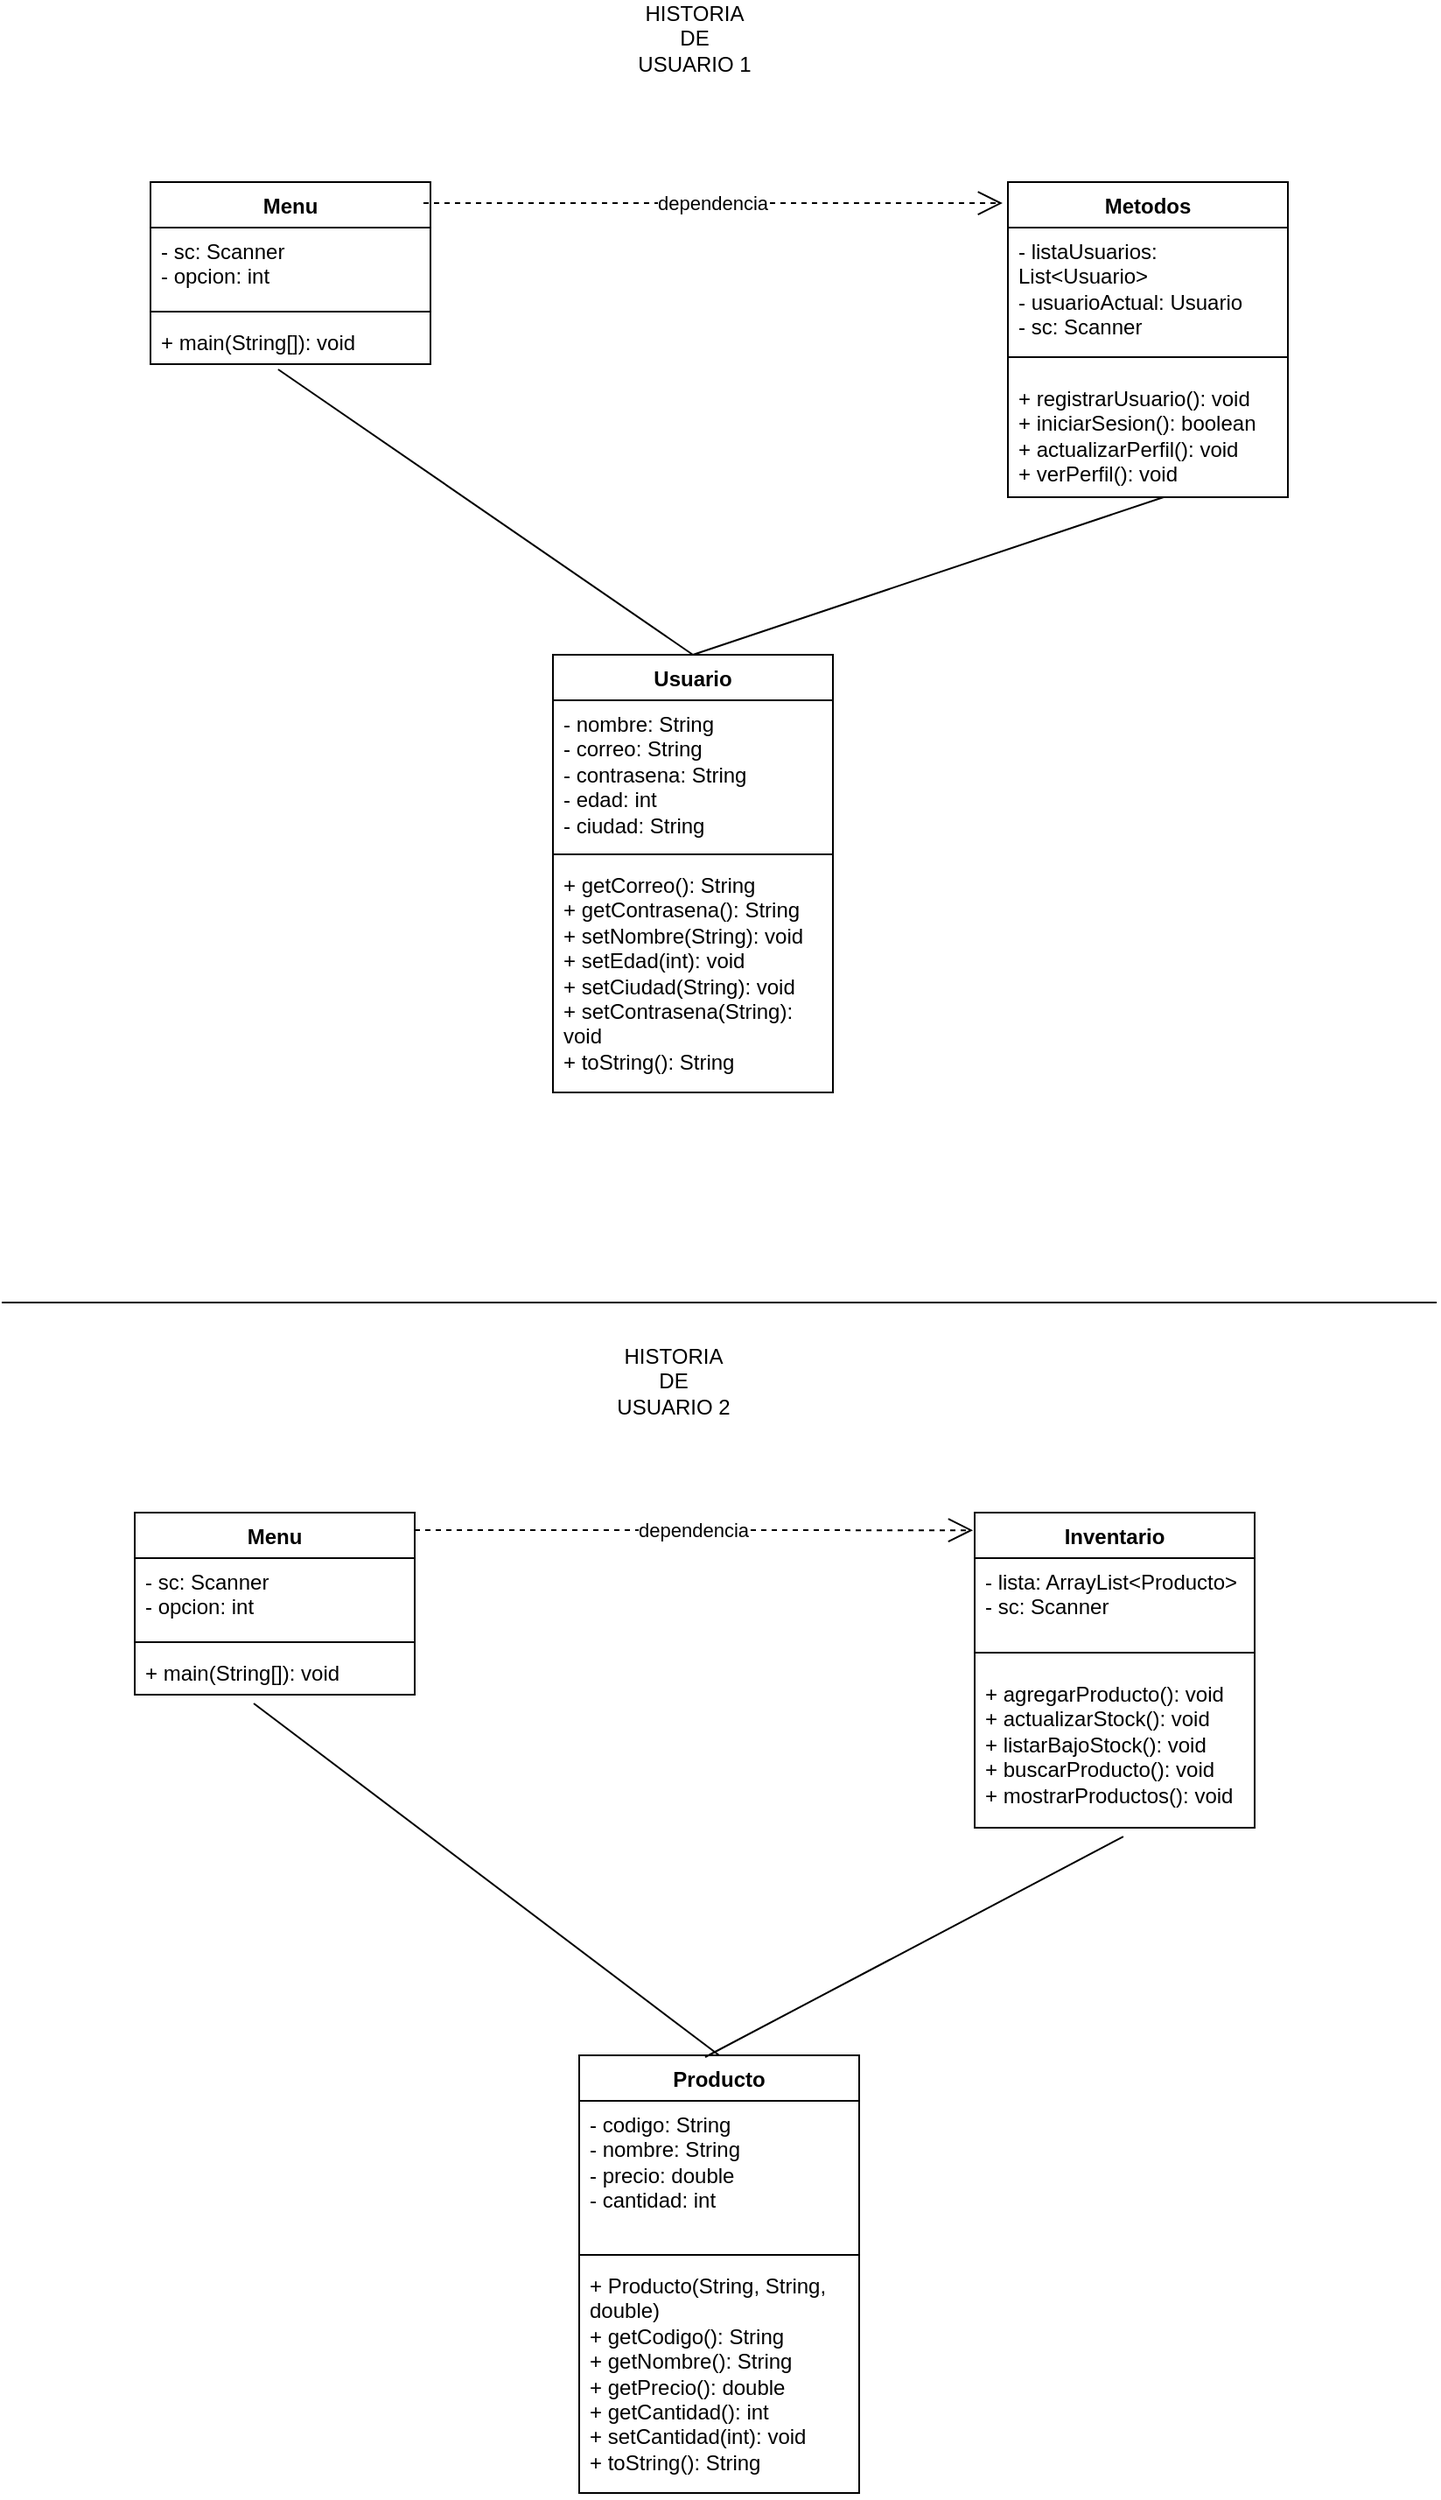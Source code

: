 <mxfile version="27.2.0">
  <diagram name="Página-1" id="wz_fZi8JQRfxLl_Bvb5L">
    <mxGraphModel dx="1426" dy="791" grid="1" gridSize="10" guides="1" tooltips="1" connect="1" arrows="1" fold="1" page="1" pageScale="1" pageWidth="827" pageHeight="1169" math="0" shadow="0">
      <root>
        <mxCell id="0" />
        <mxCell id="1" parent="0" />
        <mxCell id="9_u5ZcmCHQjD2-rMv_rn-1" value="Usuario&lt;div&gt;&lt;br&gt;&lt;/div&gt;" style="swimlane;fontStyle=1;align=center;verticalAlign=top;childLayout=stackLayout;horizontal=1;startSize=26;horizontalStack=0;resizeParent=1;resizeParentMax=0;resizeLast=0;collapsible=1;marginBottom=0;whiteSpace=wrap;html=1;" parent="1" vertex="1">
          <mxGeometry x="319" y="390" width="160" height="250" as="geometry" />
        </mxCell>
        <mxCell id="9_u5ZcmCHQjD2-rMv_rn-2" value="&lt;div&gt;- nombre: String&amp;nbsp; &amp;nbsp; &amp;nbsp; &amp;nbsp; &amp;nbsp;&lt;/div&gt;&lt;div&gt;- correo: String&amp;nbsp; &amp;nbsp; &amp;nbsp; &amp;nbsp; &amp;nbsp;&lt;/div&gt;&lt;div&gt;- contrasena: String&lt;/div&gt;&lt;div&gt;- edad: int&lt;/div&gt;&lt;div&gt;- ciudad: String&lt;/div&gt;" style="text;strokeColor=none;fillColor=none;align=left;verticalAlign=top;spacingLeft=4;spacingRight=4;overflow=hidden;rotatable=0;points=[[0,0.5],[1,0.5]];portConstraint=eastwest;whiteSpace=wrap;html=1;" parent="9_u5ZcmCHQjD2-rMv_rn-1" vertex="1">
          <mxGeometry y="26" width="160" height="84" as="geometry" />
        </mxCell>
        <mxCell id="9_u5ZcmCHQjD2-rMv_rn-3" value="" style="line;strokeWidth=1;fillColor=none;align=left;verticalAlign=middle;spacingTop=-1;spacingLeft=3;spacingRight=3;rotatable=0;labelPosition=right;points=[];portConstraint=eastwest;strokeColor=inherit;" parent="9_u5ZcmCHQjD2-rMv_rn-1" vertex="1">
          <mxGeometry y="110" width="160" height="8" as="geometry" />
        </mxCell>
        <mxCell id="9_u5ZcmCHQjD2-rMv_rn-4" value="&lt;div&gt;+ getCorreo(): String&lt;/div&gt;&lt;div&gt;+ getContrasena(): String&lt;/div&gt;&lt;div&gt;+ setNombre(String): void&lt;/div&gt;&lt;div&gt;+ setEdad(int): void&lt;/div&gt;&lt;div&gt;+ setCiudad(String): void&lt;/div&gt;&lt;div&gt;+ setContrasena(String): void&lt;/div&gt;&lt;div&gt;+ toString(): String&lt;/div&gt;" style="text;strokeColor=none;fillColor=none;align=left;verticalAlign=top;spacingLeft=4;spacingRight=4;overflow=hidden;rotatable=0;points=[[0,0.5],[1,0.5]];portConstraint=eastwest;whiteSpace=wrap;html=1;" parent="9_u5ZcmCHQjD2-rMv_rn-1" vertex="1">
          <mxGeometry y="118" width="160" height="132" as="geometry" />
        </mxCell>
        <mxCell id="9_u5ZcmCHQjD2-rMv_rn-5" value="M&lt;span style=&quot;background-color: transparent; color: light-dark(rgb(0, 0, 0), rgb(255, 255, 255));&quot;&gt;etodos&lt;/span&gt;" style="swimlane;fontStyle=1;align=center;verticalAlign=top;childLayout=stackLayout;horizontal=1;startSize=26;horizontalStack=0;resizeParent=1;resizeParentMax=0;resizeLast=0;collapsible=1;marginBottom=0;whiteSpace=wrap;html=1;" parent="1" vertex="1">
          <mxGeometry x="579" y="120" width="160" height="180" as="geometry" />
        </mxCell>
        <mxCell id="9_u5ZcmCHQjD2-rMv_rn-6" value="&lt;div&gt;- listaUsuarios: List&amp;lt;Usuario&amp;gt;&lt;/div&gt;&lt;div&gt;- usuarioActual: Usuario&lt;/div&gt;&lt;div&gt;- sc: Scanner&lt;/div&gt;" style="text;strokeColor=none;fillColor=none;align=left;verticalAlign=top;spacingLeft=4;spacingRight=4;overflow=hidden;rotatable=0;points=[[0,0.5],[1,0.5]];portConstraint=eastwest;whiteSpace=wrap;html=1;" parent="9_u5ZcmCHQjD2-rMv_rn-5" vertex="1">
          <mxGeometry y="26" width="160" height="64" as="geometry" />
        </mxCell>
        <mxCell id="9_u5ZcmCHQjD2-rMv_rn-7" value="" style="line;strokeWidth=1;fillColor=none;align=left;verticalAlign=middle;spacingTop=-1;spacingLeft=3;spacingRight=3;rotatable=0;labelPosition=right;points=[];portConstraint=eastwest;strokeColor=inherit;" parent="9_u5ZcmCHQjD2-rMv_rn-5" vertex="1">
          <mxGeometry y="90" width="160" height="20" as="geometry" />
        </mxCell>
        <mxCell id="9_u5ZcmCHQjD2-rMv_rn-8" value="&lt;div&gt;+ registrarUsuario(): void&lt;/div&gt;&lt;div&gt;+ iniciarSesion(): boolean&lt;/div&gt;&lt;div&gt;+ actualizarPerfil(): void&lt;/div&gt;&lt;div&gt;+ verPerfil(): void&lt;/div&gt;" style="text;strokeColor=none;fillColor=none;align=left;verticalAlign=top;spacingLeft=4;spacingRight=4;overflow=hidden;rotatable=0;points=[[0,0.5],[1,0.5]];portConstraint=eastwest;whiteSpace=wrap;html=1;" parent="9_u5ZcmCHQjD2-rMv_rn-5" vertex="1">
          <mxGeometry y="110" width="160" height="70" as="geometry" />
        </mxCell>
        <mxCell id="9_u5ZcmCHQjD2-rMv_rn-9" value="Menu&lt;div&gt;&lt;br&gt;&lt;/div&gt;" style="swimlane;fontStyle=1;align=center;verticalAlign=top;childLayout=stackLayout;horizontal=1;startSize=26;horizontalStack=0;resizeParent=1;resizeParentMax=0;resizeLast=0;collapsible=1;marginBottom=0;whiteSpace=wrap;html=1;" parent="1" vertex="1">
          <mxGeometry x="89" y="120" width="160" height="104" as="geometry" />
        </mxCell>
        <mxCell id="9_u5ZcmCHQjD2-rMv_rn-10" value="&lt;div&gt;- sc: Scanner&lt;/div&gt;- opcion: int" style="text;strokeColor=none;fillColor=none;align=left;verticalAlign=top;spacingLeft=4;spacingRight=4;overflow=hidden;rotatable=0;points=[[0,0.5],[1,0.5]];portConstraint=eastwest;whiteSpace=wrap;html=1;" parent="9_u5ZcmCHQjD2-rMv_rn-9" vertex="1">
          <mxGeometry y="26" width="160" height="44" as="geometry" />
        </mxCell>
        <mxCell id="9_u5ZcmCHQjD2-rMv_rn-11" value="" style="line;strokeWidth=1;fillColor=none;align=left;verticalAlign=middle;spacingTop=-1;spacingLeft=3;spacingRight=3;rotatable=0;labelPosition=right;points=[];portConstraint=eastwest;strokeColor=inherit;" parent="9_u5ZcmCHQjD2-rMv_rn-9" vertex="1">
          <mxGeometry y="70" width="160" height="8" as="geometry" />
        </mxCell>
        <mxCell id="9_u5ZcmCHQjD2-rMv_rn-12" value="+ main(String[]): void" style="text;strokeColor=none;fillColor=none;align=left;verticalAlign=top;spacingLeft=4;spacingRight=4;overflow=hidden;rotatable=0;points=[[0,0.5],[1,0.5]];portConstraint=eastwest;whiteSpace=wrap;html=1;" parent="9_u5ZcmCHQjD2-rMv_rn-9" vertex="1">
          <mxGeometry y="78" width="160" height="26" as="geometry" />
        </mxCell>
        <mxCell id="9_u5ZcmCHQjD2-rMv_rn-13" value="&lt;div&gt;Producto&lt;/div&gt;" style="swimlane;fontStyle=1;align=center;verticalAlign=top;childLayout=stackLayout;horizontal=1;startSize=26;horizontalStack=0;resizeParent=1;resizeParentMax=0;resizeLast=0;collapsible=1;marginBottom=0;whiteSpace=wrap;html=1;" parent="1" vertex="1">
          <mxGeometry x="334" y="1190" width="160" height="250" as="geometry" />
        </mxCell>
        <mxCell id="9_u5ZcmCHQjD2-rMv_rn-14" value="&lt;div&gt;- codigo: String&lt;/div&gt;&lt;div&gt;- nombre: String&lt;/div&gt;&lt;div&gt;- precio: double&lt;/div&gt;&lt;div&gt;- cantidad: int&lt;/div&gt;" style="text;strokeColor=none;fillColor=none;align=left;verticalAlign=top;spacingLeft=4;spacingRight=4;overflow=hidden;rotatable=0;points=[[0,0.5],[1,0.5]];portConstraint=eastwest;whiteSpace=wrap;html=1;" parent="9_u5ZcmCHQjD2-rMv_rn-13" vertex="1">
          <mxGeometry y="26" width="160" height="84" as="geometry" />
        </mxCell>
        <mxCell id="9_u5ZcmCHQjD2-rMv_rn-15" value="" style="line;strokeWidth=1;fillColor=none;align=left;verticalAlign=middle;spacingTop=-1;spacingLeft=3;spacingRight=3;rotatable=0;labelPosition=right;points=[];portConstraint=eastwest;strokeColor=inherit;" parent="9_u5ZcmCHQjD2-rMv_rn-13" vertex="1">
          <mxGeometry y="110" width="160" height="8" as="geometry" />
        </mxCell>
        <mxCell id="9_u5ZcmCHQjD2-rMv_rn-16" value="&lt;div&gt;+ Producto(String, String, double)&lt;/div&gt;&lt;div&gt;+ getCodigo(): String&lt;/div&gt;&lt;div&gt;+ getNombre(): String&lt;/div&gt;&lt;div&gt;+ getPrecio(): double&lt;/div&gt;&lt;div&gt;+ getCantidad(): int&lt;/div&gt;&lt;div&gt;+ setCantidad(int): void&lt;/div&gt;&lt;div&gt;+ toString(): String&lt;/div&gt;" style="text;strokeColor=none;fillColor=none;align=left;verticalAlign=top;spacingLeft=4;spacingRight=4;overflow=hidden;rotatable=0;points=[[0,0.5],[1,0.5]];portConstraint=eastwest;whiteSpace=wrap;html=1;" parent="9_u5ZcmCHQjD2-rMv_rn-13" vertex="1">
          <mxGeometry y="118" width="160" height="132" as="geometry" />
        </mxCell>
        <mxCell id="9_u5ZcmCHQjD2-rMv_rn-17" value="Inventario" style="swimlane;fontStyle=1;align=center;verticalAlign=top;childLayout=stackLayout;horizontal=1;startSize=26;horizontalStack=0;resizeParent=1;resizeParentMax=0;resizeLast=0;collapsible=1;marginBottom=0;whiteSpace=wrap;html=1;" parent="1" vertex="1">
          <mxGeometry x="560" y="880" width="160" height="180" as="geometry" />
        </mxCell>
        <mxCell id="9_u5ZcmCHQjD2-rMv_rn-18" value="&lt;div&gt;- lista: ArrayList&amp;lt;Producto&amp;gt;&lt;/div&gt;&lt;div&gt;- sc: Scanner&lt;/div&gt;" style="text;strokeColor=none;fillColor=none;align=left;verticalAlign=top;spacingLeft=4;spacingRight=4;overflow=hidden;rotatable=0;points=[[0,0.5],[1,0.5]];portConstraint=eastwest;whiteSpace=wrap;html=1;" parent="9_u5ZcmCHQjD2-rMv_rn-17" vertex="1">
          <mxGeometry y="26" width="160" height="44" as="geometry" />
        </mxCell>
        <mxCell id="9_u5ZcmCHQjD2-rMv_rn-19" value="" style="line;strokeWidth=1;fillColor=none;align=left;verticalAlign=middle;spacingTop=-1;spacingLeft=3;spacingRight=3;rotatable=0;labelPosition=right;points=[];portConstraint=eastwest;strokeColor=inherit;" parent="9_u5ZcmCHQjD2-rMv_rn-17" vertex="1">
          <mxGeometry y="70" width="160" height="20" as="geometry" />
        </mxCell>
        <mxCell id="9_u5ZcmCHQjD2-rMv_rn-20" value="&lt;div&gt;+ agregarProducto(): void&lt;/div&gt;&lt;div&gt;+ actualizarStock(): void&lt;/div&gt;&lt;div&gt;+ listarBajoStock(): void&lt;/div&gt;&lt;div&gt;+ buscarProducto(): void&lt;/div&gt;&lt;div&gt;+ mostrarProductos(): void&lt;/div&gt;" style="text;strokeColor=none;fillColor=none;align=left;verticalAlign=top;spacingLeft=4;spacingRight=4;overflow=hidden;rotatable=0;points=[[0,0.5],[1,0.5]];portConstraint=eastwest;whiteSpace=wrap;html=1;" parent="9_u5ZcmCHQjD2-rMv_rn-17" vertex="1">
          <mxGeometry y="90" width="160" height="90" as="geometry" />
        </mxCell>
        <mxCell id="9_u5ZcmCHQjD2-rMv_rn-21" value="Menu&lt;div&gt;&lt;br&gt;&lt;/div&gt;" style="swimlane;fontStyle=1;align=center;verticalAlign=top;childLayout=stackLayout;horizontal=1;startSize=26;horizontalStack=0;resizeParent=1;resizeParentMax=0;resizeLast=0;collapsible=1;marginBottom=0;whiteSpace=wrap;html=1;" parent="1" vertex="1">
          <mxGeometry x="80" y="880" width="160" height="104" as="geometry" />
        </mxCell>
        <mxCell id="9_u5ZcmCHQjD2-rMv_rn-22" value="&lt;div&gt;- sc: Scanner&lt;/div&gt;- opcion: int" style="text;strokeColor=none;fillColor=none;align=left;verticalAlign=top;spacingLeft=4;spacingRight=4;overflow=hidden;rotatable=0;points=[[0,0.5],[1,0.5]];portConstraint=eastwest;whiteSpace=wrap;html=1;" parent="9_u5ZcmCHQjD2-rMv_rn-21" vertex="1">
          <mxGeometry y="26" width="160" height="44" as="geometry" />
        </mxCell>
        <mxCell id="9_u5ZcmCHQjD2-rMv_rn-23" value="" style="line;strokeWidth=1;fillColor=none;align=left;verticalAlign=middle;spacingTop=-1;spacingLeft=3;spacingRight=3;rotatable=0;labelPosition=right;points=[];portConstraint=eastwest;strokeColor=inherit;" parent="9_u5ZcmCHQjD2-rMv_rn-21" vertex="1">
          <mxGeometry y="70" width="160" height="8" as="geometry" />
        </mxCell>
        <mxCell id="9_u5ZcmCHQjD2-rMv_rn-24" value="+ main(String[]): void" style="text;strokeColor=none;fillColor=none;align=left;verticalAlign=top;spacingLeft=4;spacingRight=4;overflow=hidden;rotatable=0;points=[[0,0.5],[1,0.5]];portConstraint=eastwest;whiteSpace=wrap;html=1;" parent="9_u5ZcmCHQjD2-rMv_rn-21" vertex="1">
          <mxGeometry y="78" width="160" height="26" as="geometry" />
        </mxCell>
        <mxCell id="9_u5ZcmCHQjD2-rMv_rn-25" value="" style="endArrow=none;html=1;rounded=0;" parent="1" edge="1">
          <mxGeometry width="50" height="50" relative="1" as="geometry">
            <mxPoint x="4" y="760" as="sourcePoint" />
            <mxPoint x="824" y="760" as="targetPoint" />
          </mxGeometry>
        </mxCell>
        <mxCell id="9_u5ZcmCHQjD2-rMv_rn-26" value="HISTORIA DE USUARIO 1&lt;div&gt;&lt;br&gt;&lt;/div&gt;" style="text;html=1;align=center;verticalAlign=middle;whiteSpace=wrap;rounded=0;" parent="1" vertex="1">
          <mxGeometry x="362" y="30" width="76" height="30" as="geometry" />
        </mxCell>
        <mxCell id="9_u5ZcmCHQjD2-rMv_rn-27" value="HISTORIA DE USUARIO 2" style="text;html=1;align=center;verticalAlign=middle;whiteSpace=wrap;rounded=0;" parent="1" vertex="1">
          <mxGeometry x="350" y="790" width="76" height="30" as="geometry" />
        </mxCell>
        <mxCell id="7At39c5_C46uSmzlEIU8-1" value="dependencia" style="endArrow=open;endSize=12;dashed=1;html=1;rounded=0;exitX=0.975;exitY=0.115;exitDx=0;exitDy=0;exitPerimeter=0;entryX=-0.019;entryY=0.067;entryDx=0;entryDy=0;entryPerimeter=0;" edge="1" parent="1" source="9_u5ZcmCHQjD2-rMv_rn-9" target="9_u5ZcmCHQjD2-rMv_rn-5">
          <mxGeometry width="160" relative="1" as="geometry">
            <mxPoint x="329" y="171.5" as="sourcePoint" />
            <mxPoint x="489" y="171.5" as="targetPoint" />
          </mxGeometry>
        </mxCell>
        <mxCell id="7At39c5_C46uSmzlEIU8-3" value="" style="endArrow=none;html=1;rounded=0;entryX=0.456;entryY=1.115;entryDx=0;entryDy=0;entryPerimeter=0;exitX=0.5;exitY=0;exitDx=0;exitDy=0;" edge="1" parent="1" source="9_u5ZcmCHQjD2-rMv_rn-1" target="9_u5ZcmCHQjD2-rMv_rn-12">
          <mxGeometry width="50" height="50" relative="1" as="geometry">
            <mxPoint x="429" y="450" as="sourcePoint" />
            <mxPoint x="479" y="400" as="targetPoint" />
          </mxGeometry>
        </mxCell>
        <mxCell id="7At39c5_C46uSmzlEIU8-4" value="" style="endArrow=none;html=1;rounded=0;entryX=0.556;entryY=1;entryDx=0;entryDy=0;entryPerimeter=0;exitX=0.5;exitY=0;exitDx=0;exitDy=0;" edge="1" parent="1" source="9_u5ZcmCHQjD2-rMv_rn-1" target="9_u5ZcmCHQjD2-rMv_rn-8">
          <mxGeometry width="50" height="50" relative="1" as="geometry">
            <mxPoint x="466" y="473" as="sourcePoint" />
            <mxPoint x="229" y="310" as="targetPoint" />
            <Array as="points" />
          </mxGeometry>
        </mxCell>
        <mxCell id="7At39c5_C46uSmzlEIU8-5" value="dependencia" style="endArrow=open;endSize=12;dashed=1;html=1;rounded=0;exitX=0.975;exitY=0.115;exitDx=0;exitDy=0;exitPerimeter=0;entryX=-0.006;entryY=0.056;entryDx=0;entryDy=0;entryPerimeter=0;" edge="1" parent="1" target="9_u5ZcmCHQjD2-rMv_rn-17">
          <mxGeometry width="160" relative="1" as="geometry">
            <mxPoint x="240" y="890" as="sourcePoint" />
            <mxPoint x="571" y="890" as="targetPoint" />
          </mxGeometry>
        </mxCell>
        <mxCell id="7At39c5_C46uSmzlEIU8-6" value="" style="endArrow=none;html=1;rounded=0;entryX=0.531;entryY=1.056;entryDx=0;entryDy=0;entryPerimeter=0;exitX=0.45;exitY=0.004;exitDx=0;exitDy=0;exitPerimeter=0;" edge="1" parent="1" source="9_u5ZcmCHQjD2-rMv_rn-13" target="9_u5ZcmCHQjD2-rMv_rn-20">
          <mxGeometry width="50" height="50" relative="1" as="geometry">
            <mxPoint x="400" y="1160" as="sourcePoint" />
            <mxPoint x="669" y="1070" as="targetPoint" />
            <Array as="points" />
          </mxGeometry>
        </mxCell>
        <mxCell id="7At39c5_C46uSmzlEIU8-7" value="" style="endArrow=none;html=1;rounded=0;entryX=0.425;entryY=1.192;entryDx=0;entryDy=0;entryPerimeter=0;exitX=0.5;exitY=0;exitDx=0;exitDy=0;" edge="1" parent="1" source="9_u5ZcmCHQjD2-rMv_rn-13" target="9_u5ZcmCHQjD2-rMv_rn-24">
          <mxGeometry width="50" height="50" relative="1" as="geometry">
            <mxPoint x="560" y="1236" as="sourcePoint" />
            <mxPoint x="799" y="1110" as="targetPoint" />
            <Array as="points" />
          </mxGeometry>
        </mxCell>
      </root>
    </mxGraphModel>
  </diagram>
</mxfile>
